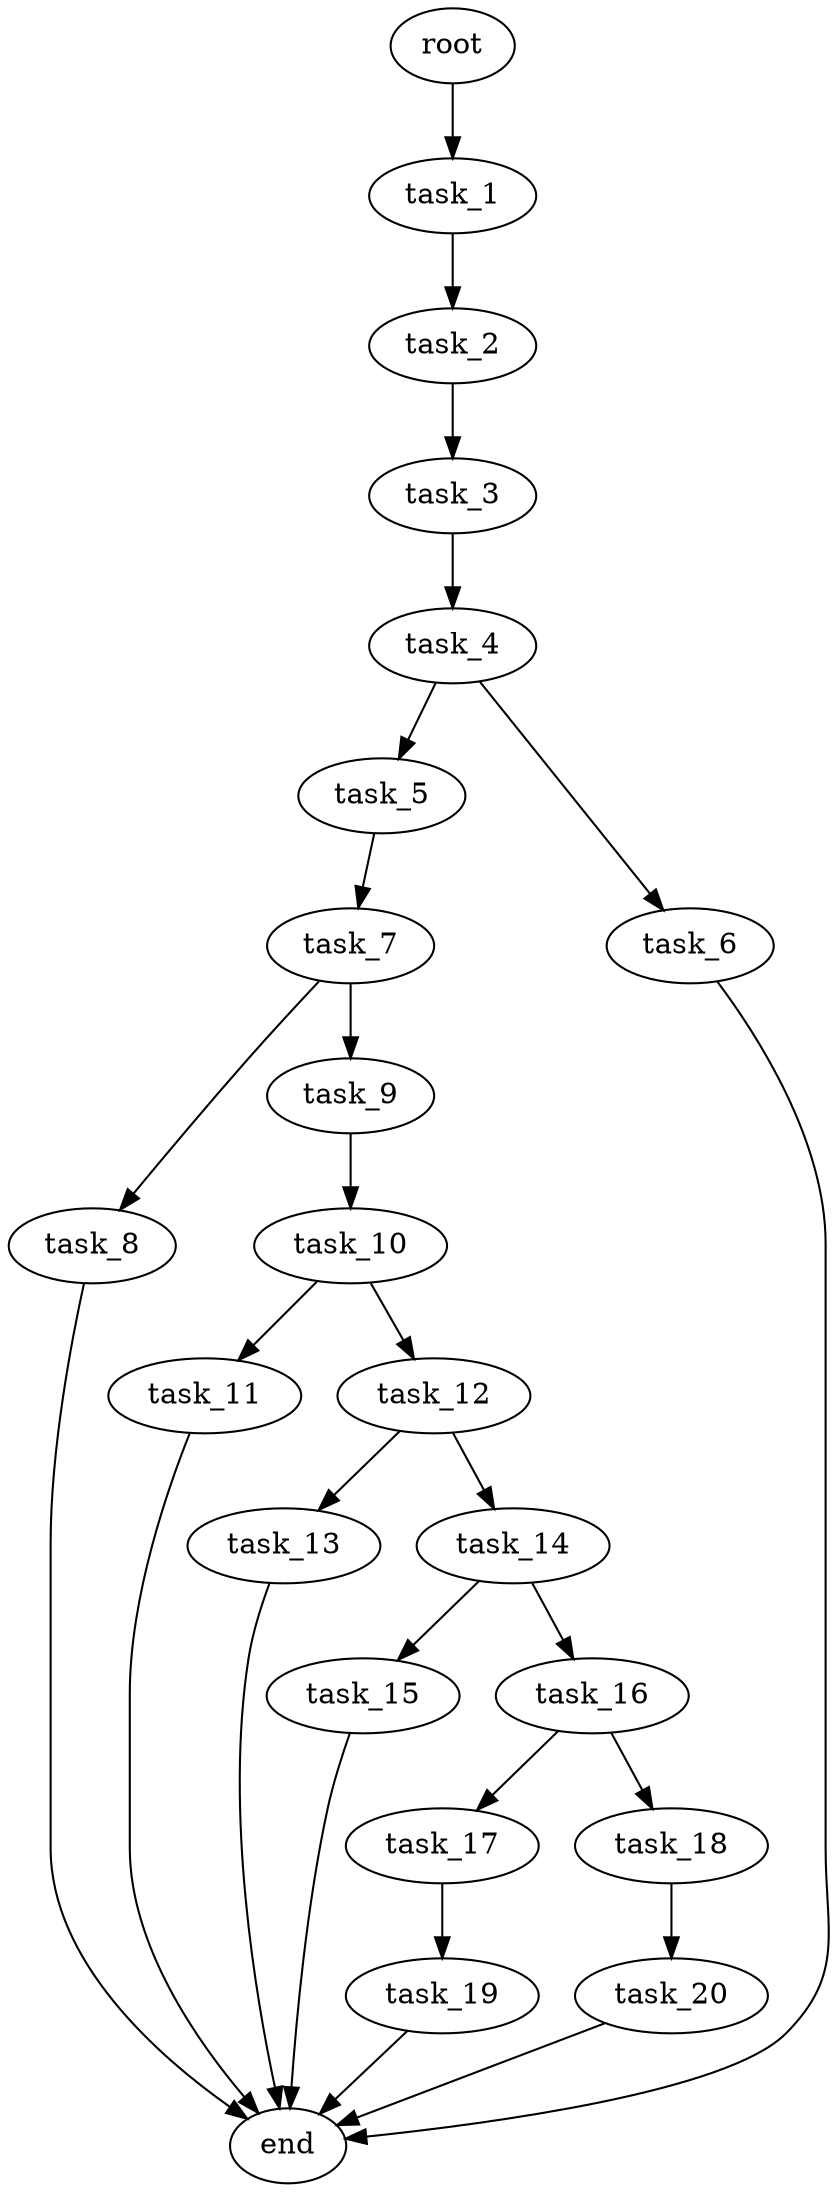 digraph G {
  root [size="0.000000e+00"];
  task_1 [size="2.767881e+01"];
  task_2 [size="2.003192e+01"];
  task_3 [size="1.023749e+01"];
  task_4 [size="6.653225e+01"];
  task_5 [size="3.108085e+01"];
  task_6 [size="2.869297e+01"];
  task_7 [size="5.920982e+01"];
  task_8 [size="5.048238e+01"];
  task_9 [size="6.704605e+01"];
  task_10 [size="2.612540e+01"];
  task_11 [size="1.970348e+01"];
  task_12 [size="3.193504e+01"];
  task_13 [size="1.251909e+01"];
  task_14 [size="3.141814e+01"];
  task_15 [size="3.294337e+01"];
  task_16 [size="2.882303e+01"];
  task_17 [size="4.141335e+01"];
  task_18 [size="8.354312e+01"];
  task_19 [size="5.651821e+01"];
  task_20 [size="6.099632e+01"];
  end [size="0.000000e+00"];

  root -> task_1 [size="1.000000e-12"];
  task_1 -> task_2 [size="2.003192e+01"];
  task_2 -> task_3 [size="1.023749e+01"];
  task_3 -> task_4 [size="6.653225e+01"];
  task_4 -> task_5 [size="3.108085e+01"];
  task_4 -> task_6 [size="2.869297e+01"];
  task_5 -> task_7 [size="5.920982e+01"];
  task_6 -> end [size="1.000000e-12"];
  task_7 -> task_8 [size="5.048238e+01"];
  task_7 -> task_9 [size="6.704605e+01"];
  task_8 -> end [size="1.000000e-12"];
  task_9 -> task_10 [size="2.612540e+01"];
  task_10 -> task_11 [size="1.970348e+01"];
  task_10 -> task_12 [size="3.193504e+01"];
  task_11 -> end [size="1.000000e-12"];
  task_12 -> task_13 [size="1.251909e+01"];
  task_12 -> task_14 [size="3.141814e+01"];
  task_13 -> end [size="1.000000e-12"];
  task_14 -> task_15 [size="3.294337e+01"];
  task_14 -> task_16 [size="2.882303e+01"];
  task_15 -> end [size="1.000000e-12"];
  task_16 -> task_17 [size="4.141335e+01"];
  task_16 -> task_18 [size="8.354312e+01"];
  task_17 -> task_19 [size="5.651821e+01"];
  task_18 -> task_20 [size="6.099632e+01"];
  task_19 -> end [size="1.000000e-12"];
  task_20 -> end [size="1.000000e-12"];
}
